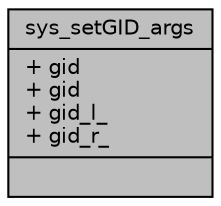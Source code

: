 digraph "sys_setGID_args"
{
 // LATEX_PDF_SIZE
  edge [fontname="Helvetica",fontsize="10",labelfontname="Helvetica",labelfontsize="10"];
  node [fontname="Helvetica",fontsize="10",shape=record];
  Node1 [label="{sys_setGID_args\n|+ gid\l+ gid\l+ gid_l_\l+ gid_r_\l|}",height=0.2,width=0.4,color="black", fillcolor="grey75", style="filled", fontcolor="black",tooltip=" "];
}
